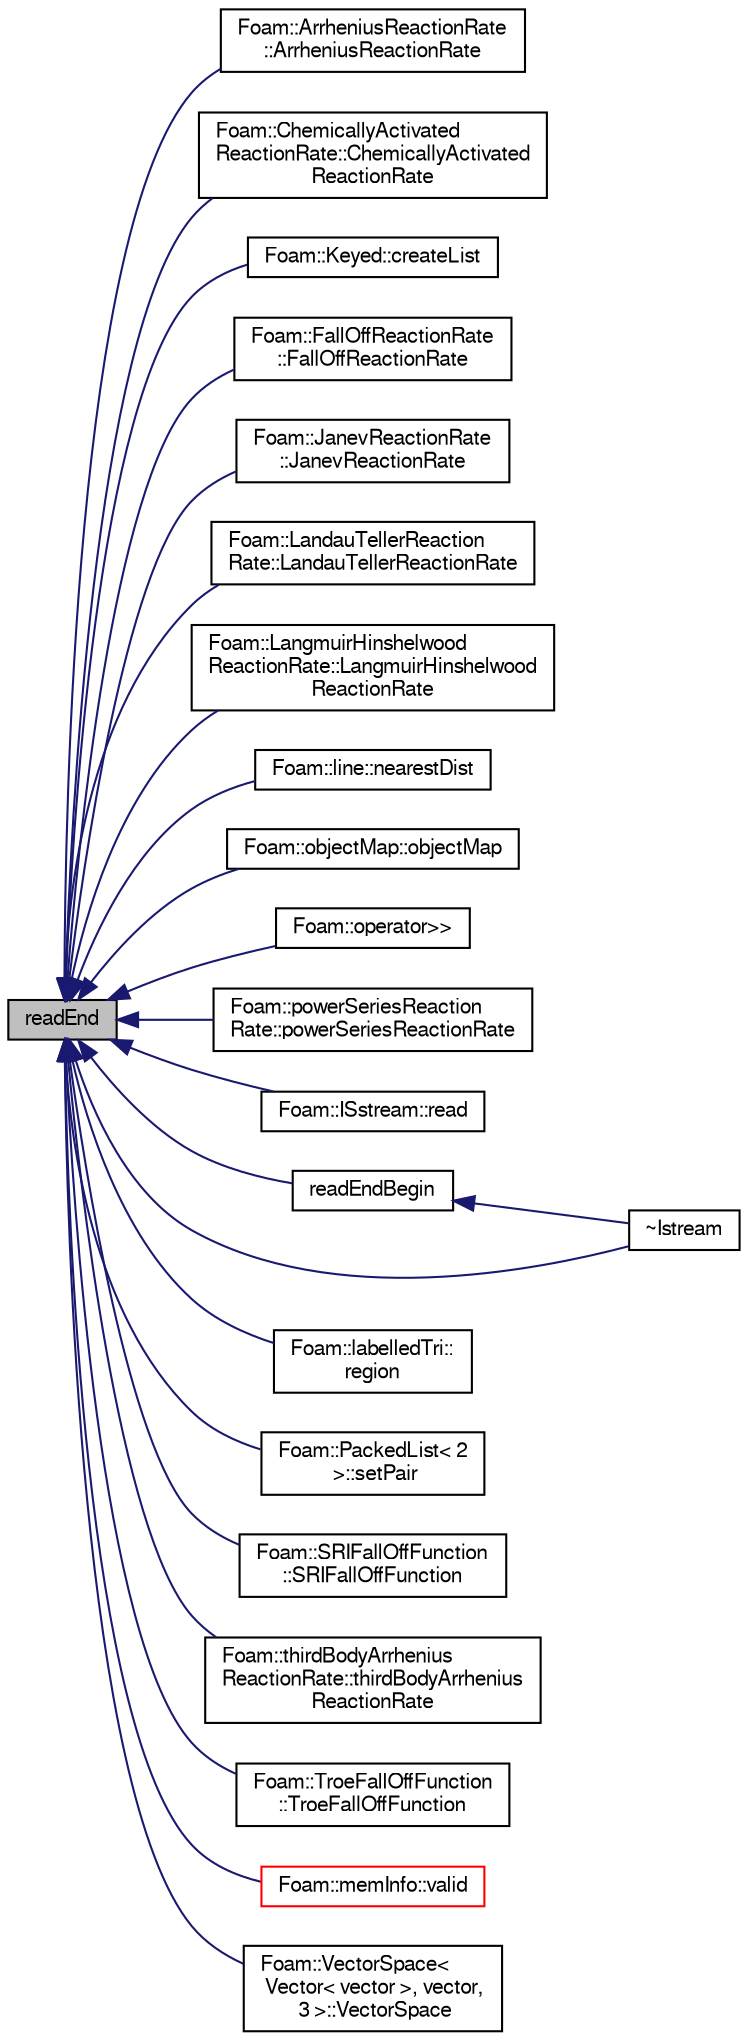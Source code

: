 digraph "readEnd"
{
  bgcolor="transparent";
  edge [fontname="FreeSans",fontsize="10",labelfontname="FreeSans",labelfontsize="10"];
  node [fontname="FreeSans",fontsize="10",shape=record];
  rankdir="LR";
  Node436 [label="readEnd",height=0.2,width=0.4,color="black", fillcolor="grey75", style="filled", fontcolor="black"];
  Node436 -> Node437 [dir="back",color="midnightblue",fontsize="10",style="solid",fontname="FreeSans"];
  Node437 [label="Foam::ArrheniusReactionRate\l::ArrheniusReactionRate",height=0.2,width=0.4,color="black",URL="$a30270.html#adf921c6c13814d17970ff3016840a46b",tooltip="Construct from Istream. "];
  Node436 -> Node438 [dir="back",color="midnightblue",fontsize="10",style="solid",fontname="FreeSans"];
  Node438 [label="Foam::ChemicallyActivated\lReactionRate::ChemicallyActivated\lReactionRate",height=0.2,width=0.4,color="black",URL="$a30274.html#a24b7d8c9a9594445ed1b455e3d8832a7",tooltip="Construct from Istream. "];
  Node436 -> Node439 [dir="back",color="midnightblue",fontsize="10",style="solid",fontname="FreeSans"];
  Node439 [label="Foam::Keyed::createList",height=0.2,width=0.4,color="black",URL="$a25754.html#a5c3ed392d7609652ec2b55a2973fba2c",tooltip="Add labels to a list of values. "];
  Node436 -> Node440 [dir="back",color="midnightblue",fontsize="10",style="solid",fontname="FreeSans"];
  Node440 [label="Foam::FallOffReactionRate\l::FallOffReactionRate",height=0.2,width=0.4,color="black",URL="$a30290.html#ac69e94291ba98edd50a045ec6376179d",tooltip="Construct from Istream. "];
  Node436 -> Node441 [dir="back",color="midnightblue",fontsize="10",style="solid",fontname="FreeSans"];
  Node441 [label="Foam::JanevReactionRate\l::JanevReactionRate",height=0.2,width=0.4,color="black",URL="$a30298.html#a27be09a18be2e17fdedd81589c5f89ca",tooltip="Construct from Istream. "];
  Node436 -> Node442 [dir="back",color="midnightblue",fontsize="10",style="solid",fontname="FreeSans"];
  Node442 [label="Foam::LandauTellerReaction\lRate::LandauTellerReactionRate",height=0.2,width=0.4,color="black",URL="$a30302.html#aa74f9d2db10015d5fc36aa6b922240b7",tooltip="Construct from Istream. "];
  Node436 -> Node443 [dir="back",color="midnightblue",fontsize="10",style="solid",fontname="FreeSans"];
  Node443 [label="Foam::LangmuirHinshelwood\lReactionRate::LangmuirHinshelwood\lReactionRate",height=0.2,width=0.4,color="black",URL="$a30306.html#afc23ff2ebf6c1e5918b9ce9b66e66d8e",tooltip="Construct from Istream. "];
  Node436 -> Node444 [dir="back",color="midnightblue",fontsize="10",style="solid",fontname="FreeSans"];
  Node444 [label="Foam::line::nearestDist",height=0.2,width=0.4,color="black",URL="$a27550.html#a9b88be48d87005a0a0f0d9e755e28ac1",tooltip="Return nearest distance from line to line. Returns distance. "];
  Node436 -> Node445 [dir="back",color="midnightblue",fontsize="10",style="solid",fontname="FreeSans"];
  Node445 [label="Foam::objectMap::objectMap",height=0.2,width=0.4,color="black",URL="$a27398.html#a8ae1f28e022916a25324b8c56a4ec40a",tooltip="Construct from Istream. "];
  Node436 -> Node446 [dir="back",color="midnightblue",fontsize="10",style="solid",fontname="FreeSans"];
  Node446 [label="Foam::operator\>\>",height=0.2,width=0.4,color="black",URL="$a21124.html#a07309e1430797865f502ed5f5e881958"];
  Node436 -> Node447 [dir="back",color="midnightblue",fontsize="10",style="solid",fontname="FreeSans"];
  Node447 [label="Foam::powerSeriesReaction\lRate::powerSeriesReactionRate",height=0.2,width=0.4,color="black",URL="$a30310.html#a8ddc4240c0a56ec3009ff25a0e6e6673",tooltip="Construct from Istream. "];
  Node436 -> Node448 [dir="back",color="midnightblue",fontsize="10",style="solid",fontname="FreeSans"];
  Node448 [label="Foam::ISstream::read",height=0.2,width=0.4,color="black",URL="$a26286.html#aee06054e4c9977132a4a86c1a7118e27",tooltip="Read binary block. "];
  Node436 -> Node449 [dir="back",color="midnightblue",fontsize="10",style="solid",fontname="FreeSans"];
  Node449 [label="readEndBegin",height=0.2,width=0.4,color="black",URL="$a26234.html#af7d858fff9fb3e25a87bacb2cc626535"];
  Node449 -> Node450 [dir="back",color="midnightblue",fontsize="10",style="solid",fontname="FreeSans"];
  Node450 [label="~Istream",height=0.2,width=0.4,color="black",URL="$a26234.html#a226136d8d835f90dbae0127398f6dbc1",tooltip="Destructor. "];
  Node436 -> Node451 [dir="back",color="midnightblue",fontsize="10",style="solid",fontname="FreeSans"];
  Node451 [label="Foam::labelledTri::\lregion",height=0.2,width=0.4,color="black",URL="$a30566.html#a49ce9318e127df7349f136001fbf4ff1",tooltip="Return region label. "];
  Node436 -> Node452 [dir="back",color="midnightblue",fontsize="10",style="solid",fontname="FreeSans"];
  Node452 [label="Foam::PackedList\< 2\l \>::setPair",height=0.2,width=0.4,color="black",URL="$a25938.html#a5dbccafa30099ab95314b742afb23223",tooltip="Read an index/value pair and set accordingly. "];
  Node436 -> Node453 [dir="back",color="midnightblue",fontsize="10",style="solid",fontname="FreeSans"];
  Node453 [label="Foam::SRIFallOffFunction\l::SRIFallOffFunction",height=0.2,width=0.4,color="black",URL="$a30282.html#a067c6725d6d5bce2d863407537a7aaab",tooltip="Construct from Istream. "];
  Node436 -> Node454 [dir="back",color="midnightblue",fontsize="10",style="solid",fontname="FreeSans"];
  Node454 [label="Foam::thirdBodyArrhenius\lReactionRate::thirdBodyArrhenius\lReactionRate",height=0.2,width=0.4,color="black",URL="$a30314.html#af5a9b238ef286e3e7ef847644d9fb031",tooltip="Construct from Istream. "];
  Node436 -> Node455 [dir="back",color="midnightblue",fontsize="10",style="solid",fontname="FreeSans"];
  Node455 [label="Foam::TroeFallOffFunction\l::TroeFallOffFunction",height=0.2,width=0.4,color="black",URL="$a30286.html#a61286891406ee2656116c98e24198055",tooltip="Construct from Istream. "];
  Node436 -> Node456 [dir="back",color="midnightblue",fontsize="10",style="solid",fontname="FreeSans"];
  Node456 [label="Foam::memInfo::valid",height=0.2,width=0.4,color="red",URL="$a28534.html#a315419f26d3c59fa143b49b90a019049",tooltip="True if the memory information appears valid. "];
  Node436 -> Node461 [dir="back",color="midnightblue",fontsize="10",style="solid",fontname="FreeSans"];
  Node461 [label="Foam::VectorSpace\<\l Vector\< vector \>, vector,\l 3 \>::VectorSpace",height=0.2,width=0.4,color="black",URL="$a28490.html#ae1168e777621620f3b6be63978e5f269",tooltip="Construct from Istream. "];
  Node436 -> Node450 [dir="back",color="midnightblue",fontsize="10",style="solid",fontname="FreeSans"];
}
